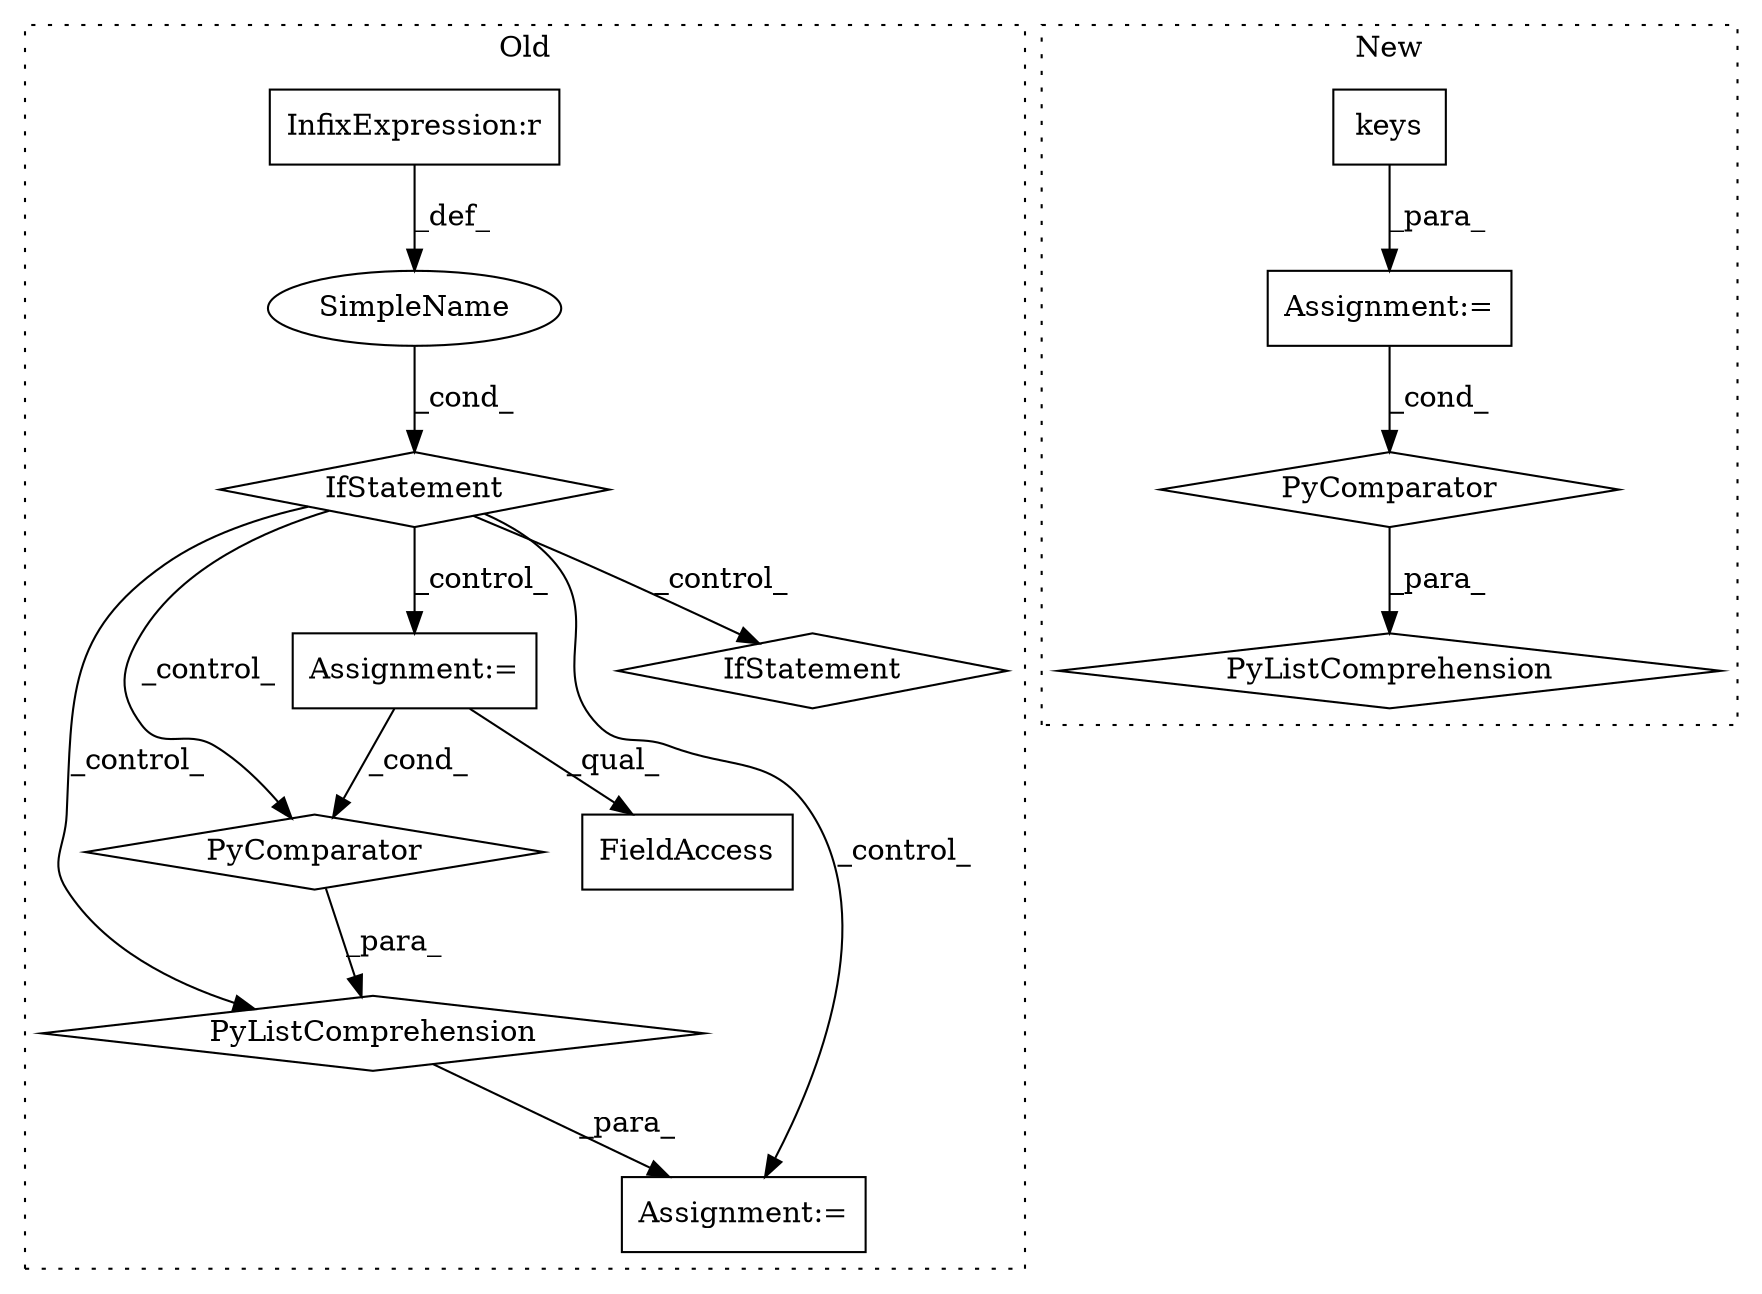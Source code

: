 digraph G {
subgraph cluster0 {
1 [label="PyListComprehension" a="109" s="2804" l="108" shape="diamond"];
3 [label="PyComparator" a="113" s="2874" l="30" shape="diamond"];
4 [label="Assignment:=" a="7" s="2874" l="30" shape="box"];
5 [label="Assignment:=" a="7" s="2792" l="12" shape="box"];
7 [label="FieldAccess" a="22" s="2804" l="8" shape="box"];
10 [label="IfStatement" a="25" s="2201,2224" l="4,2" shape="diamond"];
11 [label="SimpleName" a="42" s="" l="" shape="ellipse"];
12 [label="IfStatement" a="25" s="2874" l="30" shape="diamond"];
13 [label="InfixExpression:r" a="27" s="2216" l="4" shape="box"];
label = "Old";
style="dotted";
}
subgraph cluster1 {
2 [label="keys" a="32" s="1422" l="6" shape="box"];
6 [label="Assignment:=" a="7" s="1399" l="107" shape="box"];
8 [label="PyListComprehension" a="109" s="1674" l="118" shape="diamond"];
9 [label="PyComparator" a="113" s="1624" l="24" shape="diamond"];
label = "New";
style="dotted";
}
1 -> 5 [label="_para_"];
2 -> 6 [label="_para_"];
3 -> 1 [label="_para_"];
4 -> 3 [label="_cond_"];
4 -> 7 [label="_qual_"];
6 -> 9 [label="_cond_"];
9 -> 8 [label="_para_"];
10 -> 5 [label="_control_"];
10 -> 3 [label="_control_"];
10 -> 12 [label="_control_"];
10 -> 4 [label="_control_"];
10 -> 1 [label="_control_"];
11 -> 10 [label="_cond_"];
13 -> 11 [label="_def_"];
}
